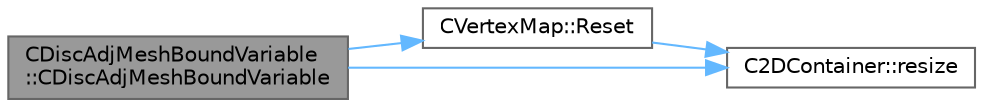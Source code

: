 digraph "CDiscAdjMeshBoundVariable::CDiscAdjMeshBoundVariable"
{
 // LATEX_PDF_SIZE
  bgcolor="transparent";
  edge [fontname=Helvetica,fontsize=10,labelfontname=Helvetica,labelfontsize=10];
  node [fontname=Helvetica,fontsize=10,shape=box,height=0.2,width=0.4];
  rankdir="LR";
  Node1 [id="Node000001",label="CDiscAdjMeshBoundVariable\l::CDiscAdjMeshBoundVariable",height=0.2,width=0.4,color="gray40", fillcolor="grey60", style="filled", fontcolor="black",tooltip="Constructor of the class."];
  Node1 -> Node2 [id="edge1_Node000001_Node000002",color="steelblue1",style="solid",tooltip=" "];
  Node2 [id="Node000002",label="CVertexMap::Reset",height=0.2,width=0.4,color="grey40", fillcolor="white", style="filled",URL="$classCVertexMap.html#a225153b6c3dcdbccdd3ed6f1a46e446f",tooltip="Reset the map for size nPoint, marks every point as not-a-vertex."];
  Node2 -> Node3 [id="edge2_Node000002_Node000003",color="steelblue1",style="solid",tooltip=" "];
  Node3 [id="Node000003",label="C2DContainer::resize",height=0.2,width=0.4,color="grey40", fillcolor="white", style="filled",URL="$classC2DContainer.html#a39929b060c72565b4ab19c3a391bb8e6",tooltip="Request a change of size."];
  Node1 -> Node3 [id="edge3_Node000001_Node000003",color="steelblue1",style="solid",tooltip=" "];
}
